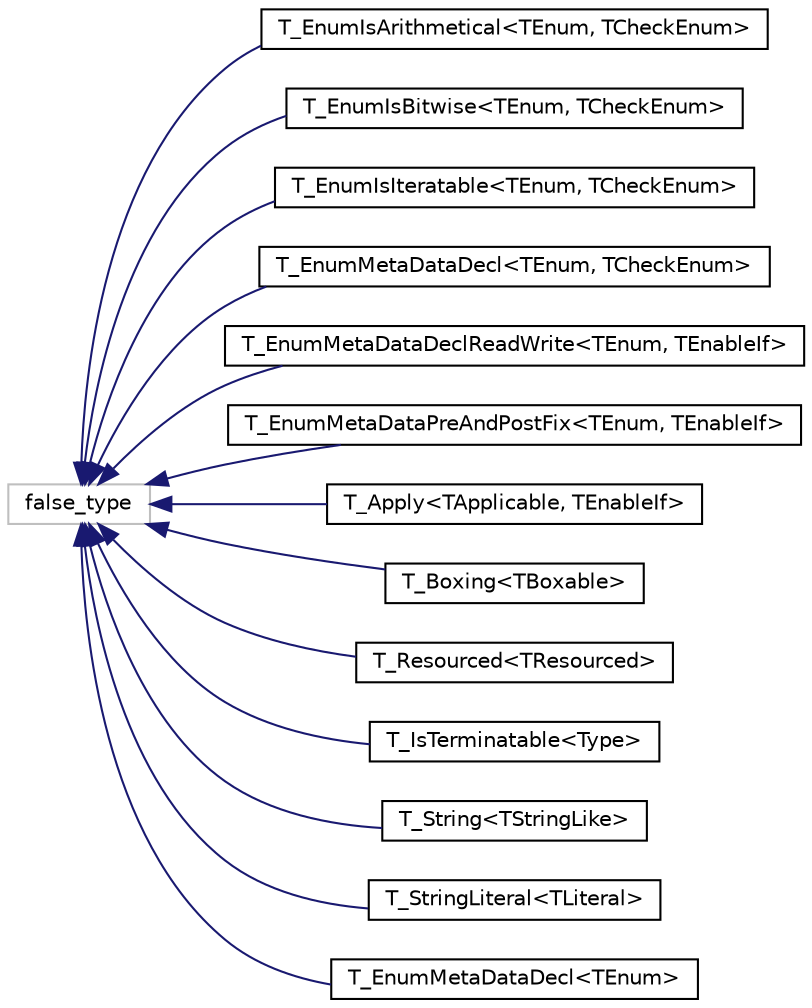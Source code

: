 digraph "Graphical Class Hierarchy"
{
  edge [fontname="Helvetica",fontsize="10",labelfontname="Helvetica",labelfontsize="10"];
  node [fontname="Helvetica",fontsize="10",shape=record];
  rankdir="LR";
  Node239 [label="false_type",height=0.2,width=0.4,color="grey75", fillcolor="white", style="filled"];
  Node241 [label="T_EnumIsArithmetical\<TEnum, TCheckEnum\>",height=0.2,width=0.4,color="black", fillcolor="white", style="filled",URL="$structaworx_1_1lib_1_1lang_1_1T__EnumIsArithmetical.html"];
  Node242 [label="T_EnumIsBitwise\<TEnum, TCheckEnum\>",height=0.2,width=0.4,color="black", fillcolor="white", style="filled",URL="$structaworx_1_1lib_1_1lang_1_1T__EnumIsBitwise.html"];
  Node243 [label="T_EnumIsIteratable\<TEnum, TCheckEnum\>",height=0.2,width=0.4,color="black", fillcolor="white", style="filled",URL="$structaworx_1_1lib_1_1lang_1_1T__EnumIsIteratable.html"];
  Node244 [label="T_EnumMetaDataDecl\<TEnum, TCheckEnum\>",height=0.2,width=0.4,color="black", fillcolor="white", style="filled",URL="$structaworx_1_1lib_1_1lang_1_1T__EnumMetaDataDecl.html"];
  Node245 [label="T_EnumMetaDataDeclReadWrite\<TEnum, TEnableIf\>",height=0.2,width=0.4,color="black", fillcolor="white", style="filled",URL="$structaworx_1_1lib_1_1lang_1_1T__EnumMetaDataDeclReadWrite.html"];
  Node246 [label="T_EnumMetaDataPreAndPostFix\<TEnum, TEnableIf\>",height=0.2,width=0.4,color="black", fillcolor="white", style="filled",URL="$structaworx_1_1lib_1_1lang_1_1T__EnumMetaDataPreAndPostFix.html"];
  Node248 [label="T_Apply\<TApplicable, TEnableIf\>",height=0.2,width=0.4,color="black", fillcolor="white", style="filled",URL="$structaworx_1_1lib_1_1strings_1_1T__Apply.html"];
  Node0 [label="T_Boxing\<TBoxable\>",height=0.2,width=0.4,color="black", fillcolor="white", style="filled",URL="$structaworx_1_1lib_1_1boxing_1_1T__Boxing.html"];
  Node247 [label="T_Resourced\<TResourced\>",height=0.2,width=0.4,color="black", fillcolor="white", style="filled",URL="$structaworx_1_1lib_1_1lang_1_1T__Resourced.html"];
  Node249 [label="T_IsTerminatable\<Type\>",height=0.2,width=0.4,color="black", fillcolor="white", style="filled",URL="$structaworx_1_1lib_1_1strings_1_1T__IsTerminatable.html"];
  Node250 [label="T_String\<TStringLike\>",height=0.2,width=0.4,color="black", fillcolor="white", style="filled",URL="$structaworx_1_1lib_1_1strings_1_1T__String.html"];
  Node251 [label="T_StringLiteral\<TLiteral\>",height=0.2,width=0.4,color="black", fillcolor="white", style="filled",URL="$structaworx_1_1lib_1_1strings_1_1T__StringLiteral.html"];
  Node252 [label="T_EnumMetaDataDecl\<TEnum\>",height=0.2,width=0.4,color="black", fillcolor="white", style="filled",URL="$structaworx_1_1lib_1_1lang_1_1T__EnumMetaDataDecl.html"];
  Node239 -> Node0 [dir="back",color="midnightblue",fontsize="10",style="solid",fontname="Helvetica"];
  Node239 -> Node241 [dir="back",color="midnightblue",fontsize="10",style="solid",fontname="Helvetica"];
  Node239 -> Node242 [dir="back",color="midnightblue",fontsize="10",style="solid",fontname="Helvetica"];
  Node239 -> Node243 [dir="back",color="midnightblue",fontsize="10",style="solid",fontname="Helvetica"];
  Node239 -> Node244 [dir="back",color="midnightblue",fontsize="10",style="solid",fontname="Helvetica"];
  Node239 -> Node245 [dir="back",color="midnightblue",fontsize="10",style="solid",fontname="Helvetica"];
  Node239 -> Node246 [dir="back",color="midnightblue",fontsize="10",style="solid",fontname="Helvetica"];
  Node239 -> Node247 [dir="back",color="midnightblue",fontsize="10",style="solid",fontname="Helvetica"];
  Node239 -> Node248 [dir="back",color="midnightblue",fontsize="10",style="solid",fontname="Helvetica"];
  Node239 -> Node249 [dir="back",color="midnightblue",fontsize="10",style="solid",fontname="Helvetica"];
  Node239 -> Node250 [dir="back",color="midnightblue",fontsize="10",style="solid",fontname="Helvetica"];
  Node239 -> Node251 [dir="back",color="midnightblue",fontsize="10",style="solid",fontname="Helvetica"];
  Node239 -> Node252 [dir="back",color="midnightblue",fontsize="10",style="solid",fontname="Helvetica"];
}

